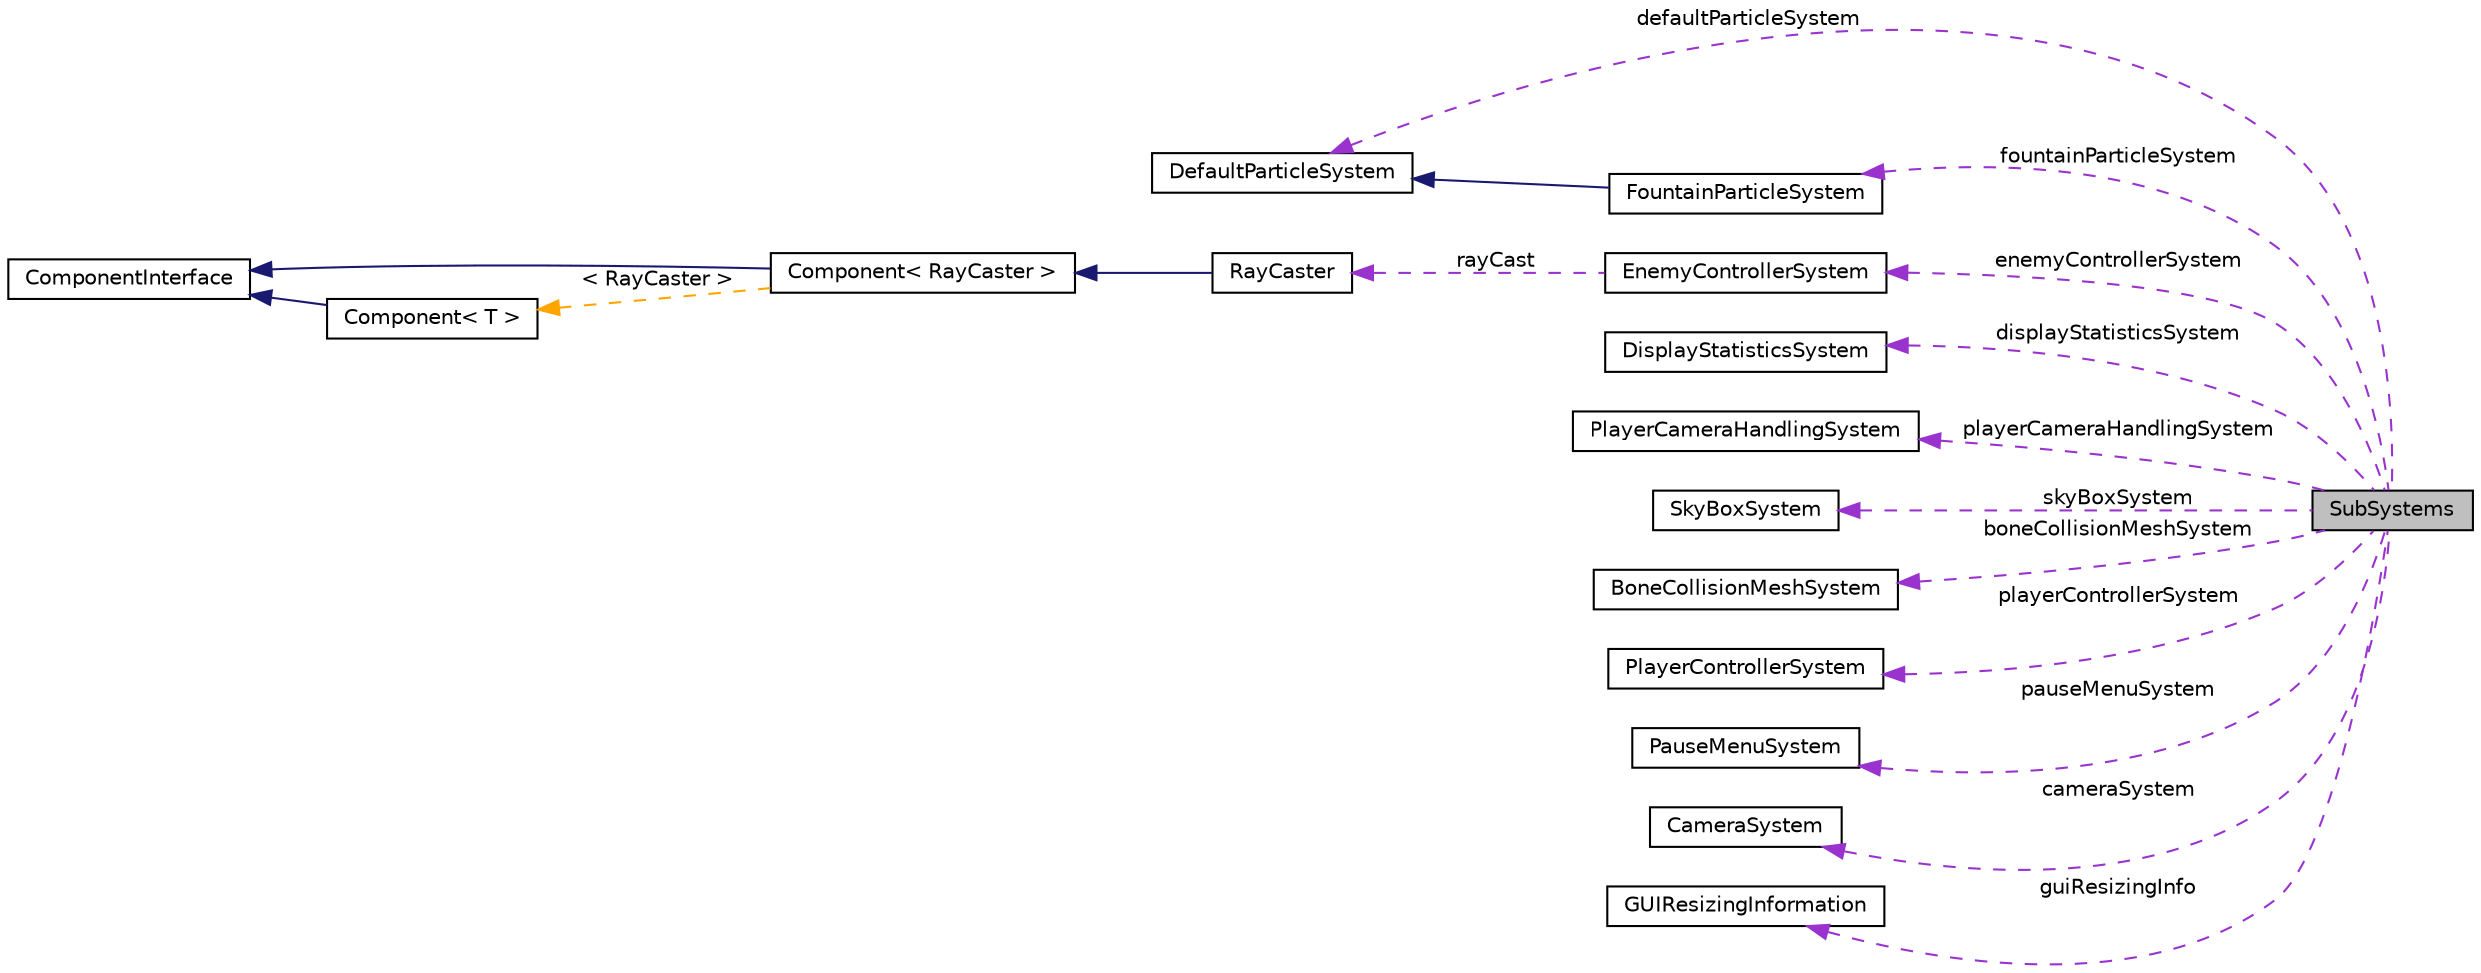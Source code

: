 digraph "SubSystems"
{
 // INTERACTIVE_SVG=YES
 // LATEX_PDF_SIZE
  edge [fontname="Helvetica",fontsize="10",labelfontname="Helvetica",labelfontsize="10"];
  node [fontname="Helvetica",fontsize="10",shape=record];
  rankdir="LR";
  Node1 [label="SubSystems",height=0.2,width=0.4,color="black", fillcolor="grey75", style="filled", fontcolor="black",tooltip=" "];
  Node2 -> Node1 [dir="back",color="darkorchid3",fontsize="10",style="dashed",label=" fountainParticleSystem" ,fontname="Helvetica"];
  Node2 [label="FountainParticleSystem",height=0.2,width=0.4,color="black", fillcolor="white", style="filled",URL="$d3/dad/class_fountain_particle_system.html",tooltip=" "];
  Node3 -> Node2 [dir="back",color="midnightblue",fontsize="10",style="solid",fontname="Helvetica"];
  Node3 [label="DefaultParticleSystem",height=0.2,width=0.4,color="black", fillcolor="white", style="filled",URL="$df/d86/class_default_particle_system.html",tooltip=" "];
  Node4 -> Node1 [dir="back",color="darkorchid3",fontsize="10",style="dashed",label=" enemyControllerSystem" ,fontname="Helvetica"];
  Node4 [label="EnemyControllerSystem",height=0.2,width=0.4,color="black", fillcolor="white", style="filled",URL="$da/d3f/class_enemy_controller_system.html",tooltip=" "];
  Node5 -> Node4 [dir="back",color="darkorchid3",fontsize="10",style="dashed",label=" rayCast" ,fontname="Helvetica"];
  Node5 [label="RayCaster",height=0.2,width=0.4,color="black", fillcolor="white", style="filled",URL="$d3/dbc/class_ray_caster.html",tooltip=" "];
  Node6 -> Node5 [dir="back",color="midnightblue",fontsize="10",style="solid",fontname="Helvetica"];
  Node6 [label="Component\< RayCaster \>",height=0.2,width=0.4,color="black", fillcolor="white", style="filled",URL="$d2/d00/class_component.html",tooltip=" "];
  Node7 -> Node6 [dir="back",color="midnightblue",fontsize="10",style="solid",fontname="Helvetica"];
  Node7 [label="ComponentInterface",height=0.2,width=0.4,color="black", fillcolor="white", style="filled",URL="$d5/d79/class_component_interface.html",tooltip=" "];
  Node8 -> Node6 [dir="back",color="orange",fontsize="10",style="dashed",label=" \< RayCaster \>" ,fontname="Helvetica"];
  Node8 [label="Component\< T \>",height=0.2,width=0.4,color="black", fillcolor="white", style="filled",URL="$d2/d00/class_component.html",tooltip=" "];
  Node7 -> Node8 [dir="back",color="midnightblue",fontsize="10",style="solid",fontname="Helvetica"];
  Node9 -> Node1 [dir="back",color="darkorchid3",fontsize="10",style="dashed",label=" displayStatisticsSystem" ,fontname="Helvetica"];
  Node9 [label="DisplayStatisticsSystem",height=0.2,width=0.4,color="black", fillcolor="white", style="filled",URL="$d3/d85/class_display_statistics_system.html",tooltip=" "];
  Node10 -> Node1 [dir="back",color="darkorchid3",fontsize="10",style="dashed",label=" playerCameraHandlingSystem" ,fontname="Helvetica"];
  Node10 [label="PlayerCameraHandlingSystem",height=0.2,width=0.4,color="black", fillcolor="white", style="filled",URL="$d4/d4f/class_player_camera_handling_system.html",tooltip=" "];
  Node11 -> Node1 [dir="back",color="darkorchid3",fontsize="10",style="dashed",label=" skyBoxSystem" ,fontname="Helvetica"];
  Node11 [label="SkyBoxSystem",height=0.2,width=0.4,color="black", fillcolor="white", style="filled",URL="$d1/dce/class_sky_box_system.html",tooltip=" "];
  Node12 -> Node1 [dir="back",color="darkorchid3",fontsize="10",style="dashed",label=" boneCollisionMeshSystem" ,fontname="Helvetica"];
  Node12 [label="BoneCollisionMeshSystem",height=0.2,width=0.4,color="black", fillcolor="white", style="filled",URL="$df/dd7/class_bone_collision_mesh_system.html",tooltip=" "];
  Node13 -> Node1 [dir="back",color="darkorchid3",fontsize="10",style="dashed",label=" playerControllerSystem" ,fontname="Helvetica"];
  Node13 [label="PlayerControllerSystem",height=0.2,width=0.4,color="black", fillcolor="white", style="filled",URL="$d5/d50/class_player_controller_system.html",tooltip=" "];
  Node14 -> Node1 [dir="back",color="darkorchid3",fontsize="10",style="dashed",label=" pauseMenuSystem" ,fontname="Helvetica"];
  Node14 [label="PauseMenuSystem",height=0.2,width=0.4,color="black", fillcolor="white", style="filled",URL="$d7/dd6/class_pause_menu_system.html",tooltip=" "];
  Node15 -> Node1 [dir="back",color="darkorchid3",fontsize="10",style="dashed",label=" cameraSystem" ,fontname="Helvetica"];
  Node15 [label="CameraSystem",height=0.2,width=0.4,color="black", fillcolor="white", style="filled",URL="$d4/df8/class_camera_system.html",tooltip=" "];
  Node16 -> Node1 [dir="back",color="darkorchid3",fontsize="10",style="dashed",label=" guiResizingInfo" ,fontname="Helvetica"];
  Node16 [label="GUIResizingInformation",height=0.2,width=0.4,color="black", fillcolor="white", style="filled",URL="$d7/d06/class_g_u_i_resizing_information.html",tooltip=" "];
  Node3 -> Node1 [dir="back",color="darkorchid3",fontsize="10",style="dashed",label=" defaultParticleSystem" ,fontname="Helvetica"];
}
